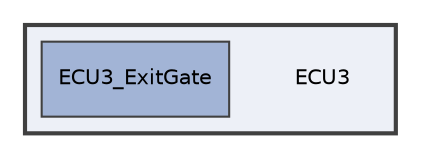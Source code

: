 digraph "C:/Users/Abnaby/Desktop/Unit_10_SecondTermProject/Unit_10_SecondTermProject/ECU3"
{
 // LATEX_PDF_SIZE
  edge [fontname="Helvetica",fontsize="10",labelfontname="Helvetica",labelfontsize="10"];
  node [fontname="Helvetica",fontsize="10",shape=record];
  compound=true
  subgraph clusterdir_fb681df5994aa27bbccc366448d5db59 {
    graph [ bgcolor="#edf0f7", pencolor="grey25", style="filled,bold,", label="", fontname="Helvetica", fontsize="10", URL="dir_fb681df5994aa27bbccc366448d5db59.html"]
    dir_fb681df5994aa27bbccc366448d5db59 [shape=plaintext, label="ECU3"];
  dir_5f1e2e517471153cbf707ee0bb0a0b0b [shape=box, label="ECU3_ExitGate", style="filled,", fillcolor="#a2b4d6", color="grey25", URL="dir_5f1e2e517471153cbf707ee0bb0a0b0b.html"];
  }
}
